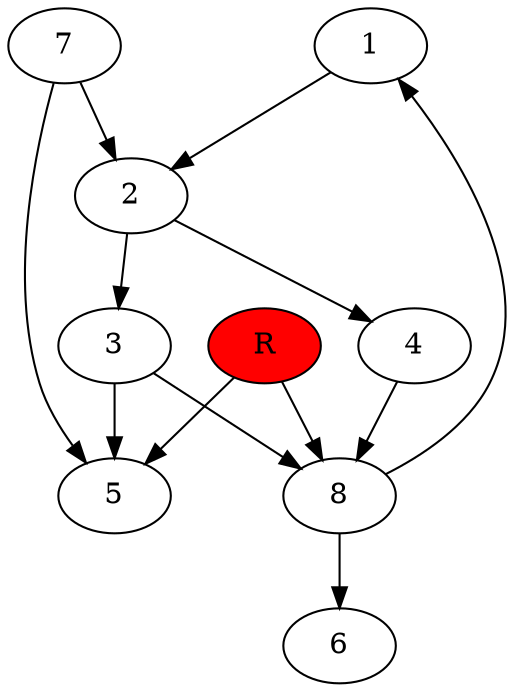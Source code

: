 digraph prb41586 {
	1
	2
	3
	4
	5
	6
	7
	8
	R [fillcolor="#ff0000" style=filled]
	1 -> 2
	2 -> 3
	2 -> 4
	3 -> 5
	3 -> 8
	4 -> 8
	7 -> 2
	7 -> 5
	8 -> 1
	8 -> 6
	R -> 5
	R -> 8
}
